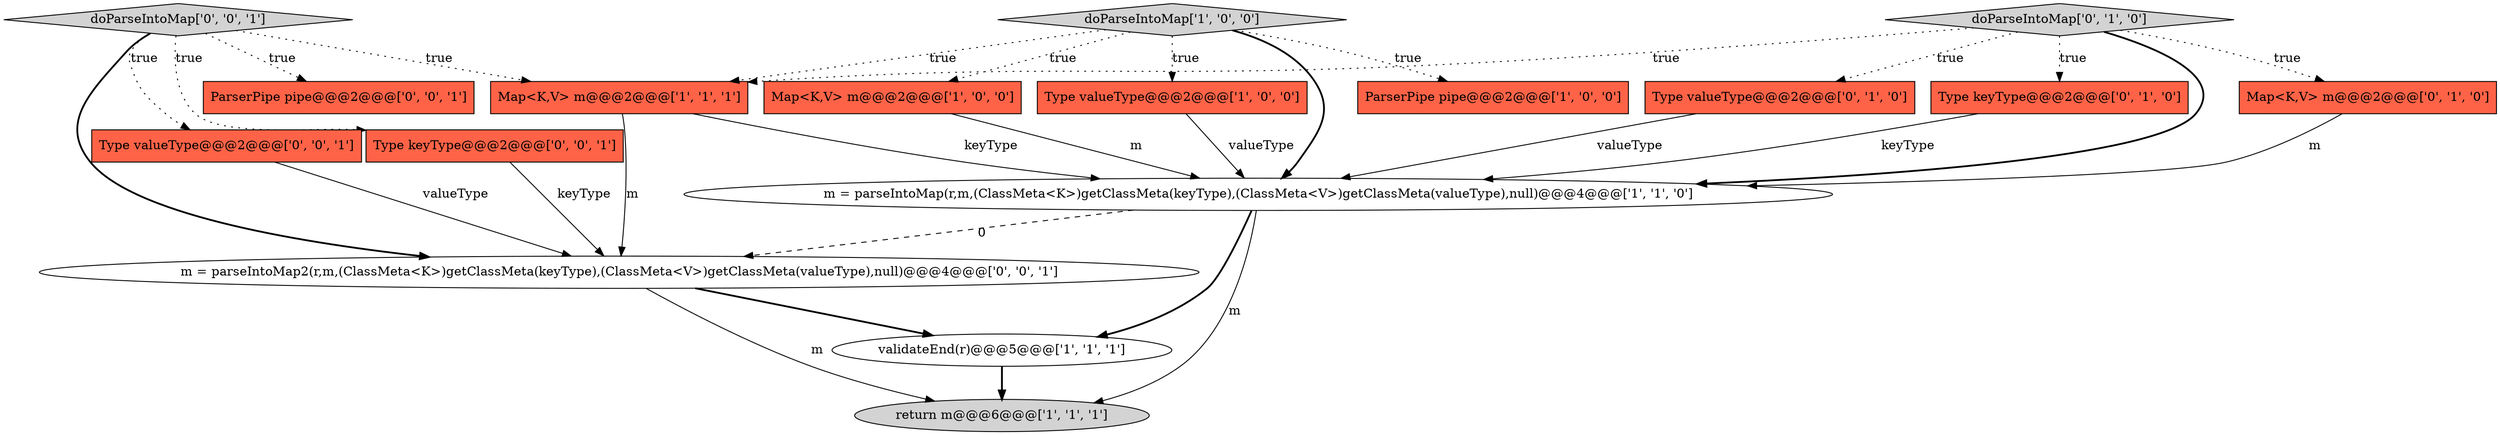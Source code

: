 digraph {
9 [style = filled, label = "doParseIntoMap['0', '1', '0']", fillcolor = lightgray, shape = diamond image = "AAA0AAABBB2BBB"];
0 [style = filled, label = "doParseIntoMap['1', '0', '0']", fillcolor = lightgray, shape = diamond image = "AAA0AAABBB1BBB"];
1 [style = filled, label = "ParserPipe pipe@@@2@@@['1', '0', '0']", fillcolor = tomato, shape = box image = "AAA0AAABBB1BBB"];
2 [style = filled, label = "m = parseIntoMap(r,m,(ClassMeta<K>)getClassMeta(keyType),(ClassMeta<V>)getClassMeta(valueType),null)@@@4@@@['1', '1', '0']", fillcolor = white, shape = ellipse image = "AAA0AAABBB1BBB"];
4 [style = filled, label = "validateEnd(r)@@@5@@@['1', '1', '1']", fillcolor = white, shape = ellipse image = "AAA0AAABBB1BBB"];
6 [style = filled, label = "Map<K,V> m@@@2@@@['1', '0', '0']", fillcolor = tomato, shape = box image = "AAA0AAABBB1BBB"];
8 [style = filled, label = "Map<K,V> m@@@2@@@['0', '1', '0']", fillcolor = tomato, shape = box image = "AAA0AAABBB2BBB"];
10 [style = filled, label = "Type valueType@@@2@@@['0', '1', '0']", fillcolor = tomato, shape = box image = "AAA0AAABBB2BBB"];
11 [style = filled, label = "Type keyType@@@2@@@['0', '1', '0']", fillcolor = tomato, shape = box image = "AAA0AAABBB2BBB"];
12 [style = filled, label = "Type keyType@@@2@@@['0', '0', '1']", fillcolor = tomato, shape = box image = "AAA0AAABBB3BBB"];
15 [style = filled, label = "doParseIntoMap['0', '0', '1']", fillcolor = lightgray, shape = diamond image = "AAA0AAABBB3BBB"];
16 [style = filled, label = "ParserPipe pipe@@@2@@@['0', '0', '1']", fillcolor = tomato, shape = box image = "AAA0AAABBB3BBB"];
3 [style = filled, label = "Type valueType@@@2@@@['1', '0', '0']", fillcolor = tomato, shape = box image = "AAA0AAABBB1BBB"];
13 [style = filled, label = "m = parseIntoMap2(r,m,(ClassMeta<K>)getClassMeta(keyType),(ClassMeta<V>)getClassMeta(valueType),null)@@@4@@@['0', '0', '1']", fillcolor = white, shape = ellipse image = "AAA0AAABBB3BBB"];
7 [style = filled, label = "Map<K,V> m@@@2@@@['1', '1', '1']", fillcolor = tomato, shape = box image = "AAA0AAABBB1BBB"];
14 [style = filled, label = "Type valueType@@@2@@@['0', '0', '1']", fillcolor = tomato, shape = box image = "AAA0AAABBB3BBB"];
5 [style = filled, label = "return m@@@6@@@['1', '1', '1']", fillcolor = lightgray, shape = ellipse image = "AAA0AAABBB1BBB"];
3->2 [style = solid, label="valueType"];
2->13 [style = dashed, label="0"];
9->8 [style = dotted, label="true"];
0->6 [style = dotted, label="true"];
0->1 [style = dotted, label="true"];
2->4 [style = bold, label=""];
13->4 [style = bold, label=""];
10->2 [style = solid, label="valueType"];
11->2 [style = solid, label="keyType"];
9->7 [style = dotted, label="true"];
0->7 [style = dotted, label="true"];
4->5 [style = bold, label=""];
9->11 [style = dotted, label="true"];
9->2 [style = bold, label=""];
0->3 [style = dotted, label="true"];
12->13 [style = solid, label="keyType"];
2->5 [style = solid, label="m"];
9->10 [style = dotted, label="true"];
6->2 [style = solid, label="m"];
7->13 [style = solid, label="m"];
7->2 [style = solid, label="keyType"];
8->2 [style = solid, label="m"];
15->13 [style = bold, label=""];
15->16 [style = dotted, label="true"];
15->7 [style = dotted, label="true"];
14->13 [style = solid, label="valueType"];
0->2 [style = bold, label=""];
15->14 [style = dotted, label="true"];
13->5 [style = solid, label="m"];
15->12 [style = dotted, label="true"];
}
